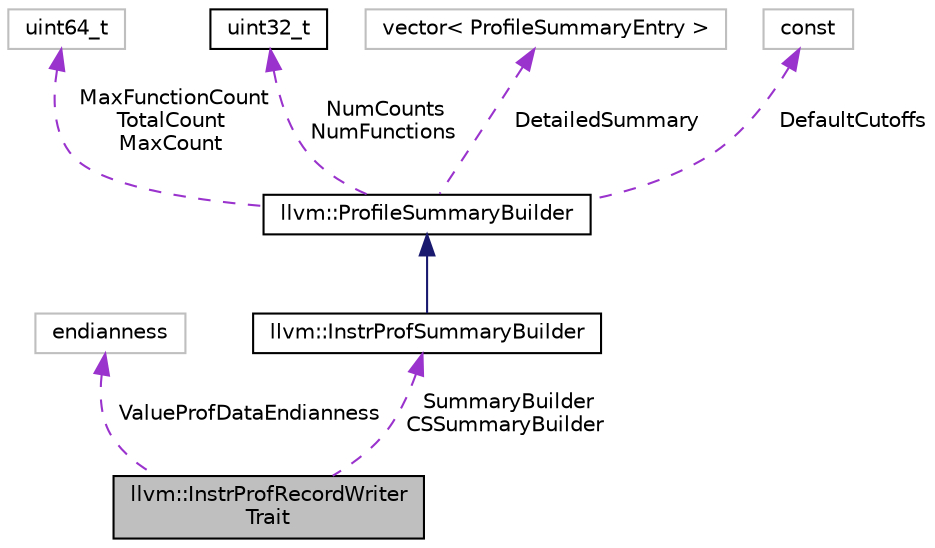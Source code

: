 digraph "llvm::InstrProfRecordWriterTrait"
{
 // LATEX_PDF_SIZE
  bgcolor="transparent";
  edge [fontname="Helvetica",fontsize="10",labelfontname="Helvetica",labelfontsize="10"];
  node [fontname="Helvetica",fontsize="10",shape=record];
  Node1 [label="llvm::InstrProfRecordWriter\lTrait",height=0.2,width=0.4,color="black", fillcolor="grey75", style="filled", fontcolor="black",tooltip=" "];
  Node2 -> Node1 [dir="back",color="darkorchid3",fontsize="10",style="dashed",label=" ValueProfDataEndianness" ,fontname="Helvetica"];
  Node2 [label="endianness",height=0.2,width=0.4,color="grey75",tooltip=" "];
  Node3 -> Node1 [dir="back",color="darkorchid3",fontsize="10",style="dashed",label=" SummaryBuilder\nCSSummaryBuilder" ,fontname="Helvetica"];
  Node3 [label="llvm::InstrProfSummaryBuilder",height=0.2,width=0.4,color="black",URL="$classllvm_1_1InstrProfSummaryBuilder.html",tooltip=" "];
  Node4 -> Node3 [dir="back",color="midnightblue",fontsize="10",style="solid",fontname="Helvetica"];
  Node4 [label="llvm::ProfileSummaryBuilder",height=0.2,width=0.4,color="black",URL="$classllvm_1_1ProfileSummaryBuilder.html",tooltip=" "];
  Node5 -> Node4 [dir="back",color="darkorchid3",fontsize="10",style="dashed",label=" MaxFunctionCount\nTotalCount\nMaxCount" ,fontname="Helvetica"];
  Node5 [label="uint64_t",height=0.2,width=0.4,color="grey75",tooltip=" "];
  Node6 -> Node4 [dir="back",color="darkorchid3",fontsize="10",style="dashed",label=" NumCounts\nNumFunctions" ,fontname="Helvetica"];
  Node6 [label="uint32_t",height=0.2,width=0.4,color="black",URL="$classuint32__t.html",tooltip=" "];
  Node7 -> Node4 [dir="back",color="darkorchid3",fontsize="10",style="dashed",label=" DetailedSummary" ,fontname="Helvetica"];
  Node7 [label="vector\< ProfileSummaryEntry \>",height=0.2,width=0.4,color="grey75",tooltip=" "];
  Node8 -> Node4 [dir="back",color="darkorchid3",fontsize="10",style="dashed",label=" DefaultCutoffs" ,fontname="Helvetica"];
  Node8 [label="const",height=0.2,width=0.4,color="grey75",tooltip=" "];
}
